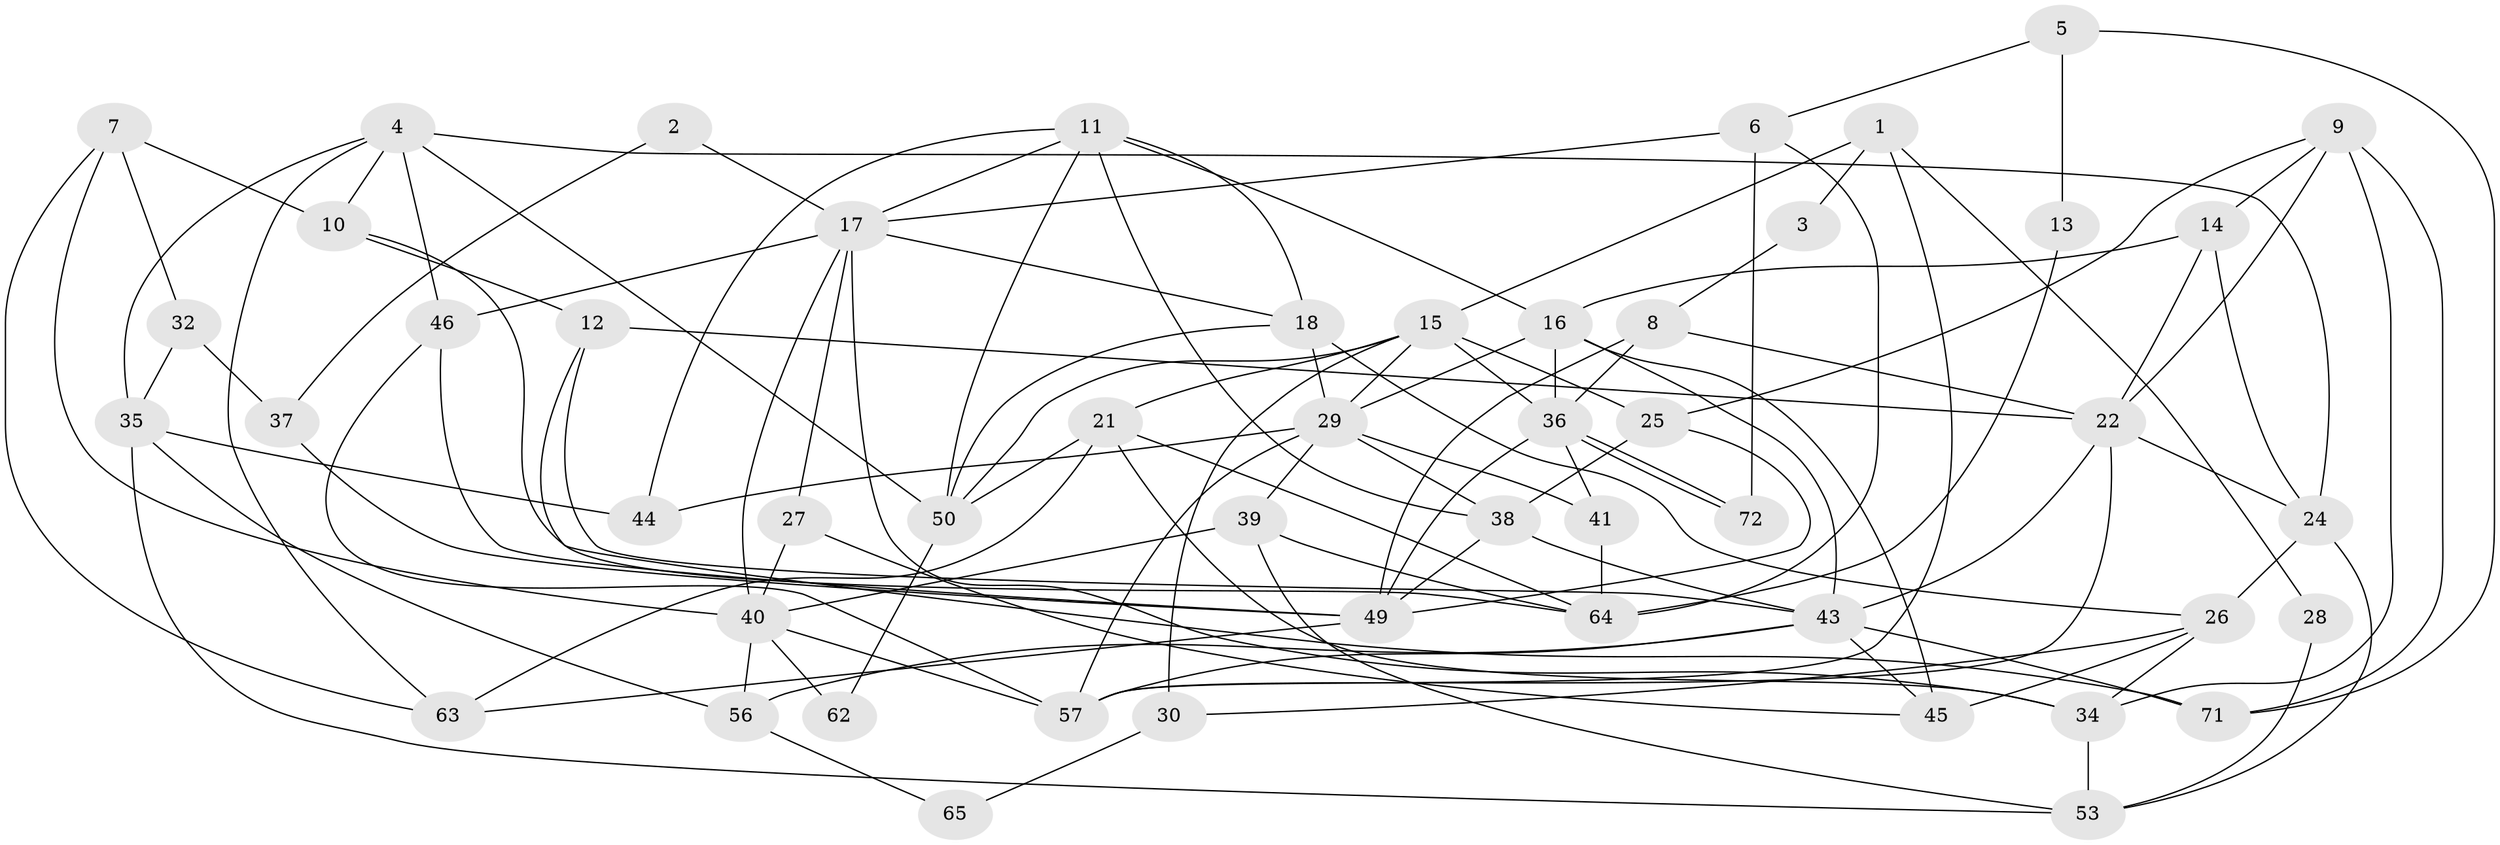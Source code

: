 // Generated by graph-tools (version 1.1) at 2025/52/02/27/25 19:52:03]
// undirected, 51 vertices, 116 edges
graph export_dot {
graph [start="1"]
  node [color=gray90,style=filled];
  1;
  2;
  3;
  4 [super="+23"];
  5;
  6;
  7 [super="+60"];
  8 [super="+52"];
  9 [super="+69"];
  10 [super="+20"];
  11;
  12;
  13;
  14;
  15 [super="+42"];
  16 [super="+31"];
  17 [super="+47"];
  18 [super="+19"];
  21;
  22 [super="+67"];
  24 [super="+51"];
  25;
  26 [super="+66"];
  27;
  28;
  29 [super="+33"];
  30;
  32 [super="+59"];
  34;
  35;
  36 [super="+73"];
  37;
  38 [super="+54"];
  39;
  40 [super="+55"];
  41;
  43 [super="+48"];
  44;
  45;
  46;
  49 [super="+68"];
  50 [super="+58"];
  53;
  56 [super="+61"];
  57;
  62;
  63;
  64 [super="+70"];
  65;
  71;
  72;
  1 -- 57;
  1 -- 3;
  1 -- 28;
  1 -- 15;
  2 -- 37;
  2 -- 17;
  3 -- 8;
  4 -- 63;
  4 -- 10;
  4 -- 24;
  4 -- 46;
  4 -- 50;
  4 -- 35;
  5 -- 6;
  5 -- 71;
  5 -- 13;
  6 -- 17;
  6 -- 64;
  6 -- 72;
  7 -- 63;
  7 -- 40;
  7 -- 32;
  7 -- 10;
  8 -- 36 [weight=2];
  8 -- 49;
  8 -- 22;
  9 -- 34;
  9 -- 71;
  9 -- 14;
  9 -- 25;
  9 -- 22;
  10 -- 64;
  10 -- 12;
  11 -- 38;
  11 -- 18;
  11 -- 44;
  11 -- 17;
  11 -- 16;
  11 -- 50;
  12 -- 71;
  12 -- 43;
  12 -- 22;
  13 -- 64;
  14 -- 16;
  14 -- 22;
  14 -- 24;
  15 -- 25;
  15 -- 30;
  15 -- 50;
  15 -- 36 [weight=2];
  15 -- 21;
  15 -- 29;
  16 -- 45;
  16 -- 36;
  16 -- 43;
  16 -- 29;
  17 -- 46;
  17 -- 34;
  17 -- 18 [weight=2];
  17 -- 40;
  17 -- 27;
  18 -- 26;
  18 -- 29;
  18 -- 50;
  21 -- 34;
  21 -- 63;
  21 -- 64;
  21 -- 50;
  22 -- 24;
  22 -- 43;
  22 -- 57;
  24 -- 26;
  24 -- 53;
  25 -- 49;
  25 -- 38;
  26 -- 34;
  26 -- 45;
  26 -- 30;
  27 -- 45;
  27 -- 40;
  28 -- 53;
  29 -- 38;
  29 -- 39;
  29 -- 41;
  29 -- 57;
  29 -- 44;
  30 -- 65;
  32 -- 37 [weight=2];
  32 -- 35;
  34 -- 53;
  35 -- 53;
  35 -- 44;
  35 -- 56;
  36 -- 72;
  36 -- 72;
  36 -- 49;
  36 -- 41;
  37 -- 49;
  38 -- 49;
  38 -- 43;
  39 -- 64;
  39 -- 40;
  39 -- 53;
  40 -- 56;
  40 -- 62;
  40 -- 57;
  41 -- 64 [weight=2];
  43 -- 57;
  43 -- 71;
  43 -- 45;
  43 -- 56;
  46 -- 57;
  46 -- 49;
  49 -- 63;
  50 -- 62;
  56 -- 65;
}
